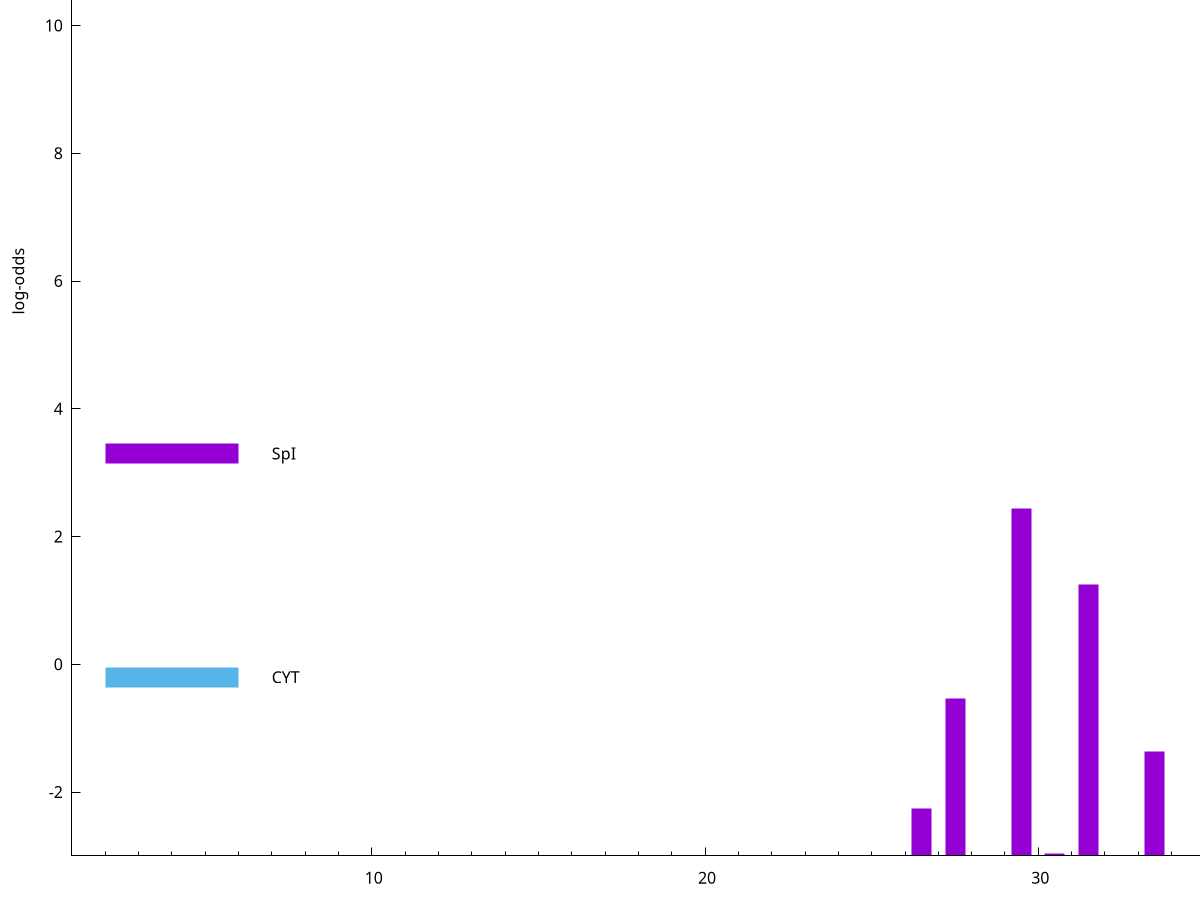 set title "LipoP predictions for SRR3987126.gff"
set size 2., 1.4
set xrange [1:70] 
set mxtics 10
set yrange [-3:15]
set y2range [0:18]
set ylabel "log-odds"
set term postscript eps color solid "Helvetica" 30
set output "SRR3987126.gff52.eps"
set arrow from 2,13.7294 to 6,13.7294 nohead lt 4 lw 20
set label "TMH" at 7,13.7294
set arrow from 2,3.30089 to 6,3.30089 nohead lt 1 lw 20
set label "SpI" at 7,3.30089
set arrow from 2,-0.200913 to 6,-0.200913 nohead lt 3 lw 20
set label "CYT" at 7,-0.200913
set arrow from 2,13.7294 to 6,13.7294 nohead lt 4 lw 20
set label "TMH" at 7,13.7294
# NOTE: The scores below are the log-odds scores with the threshold
# NOTE: subtracted (a hack to make gnuplot make the histogram all
# NOTE: look nice).
plot "-" axes x1y2 title "" with impulses lt 1 lw 20
29.500000 5.443800
31.500000 4.248700
27.500000 2.469007
33.500000 1.629700
38.500000 1.524000
26.500000 0.749440
30.500000 0.040000
e
exit
